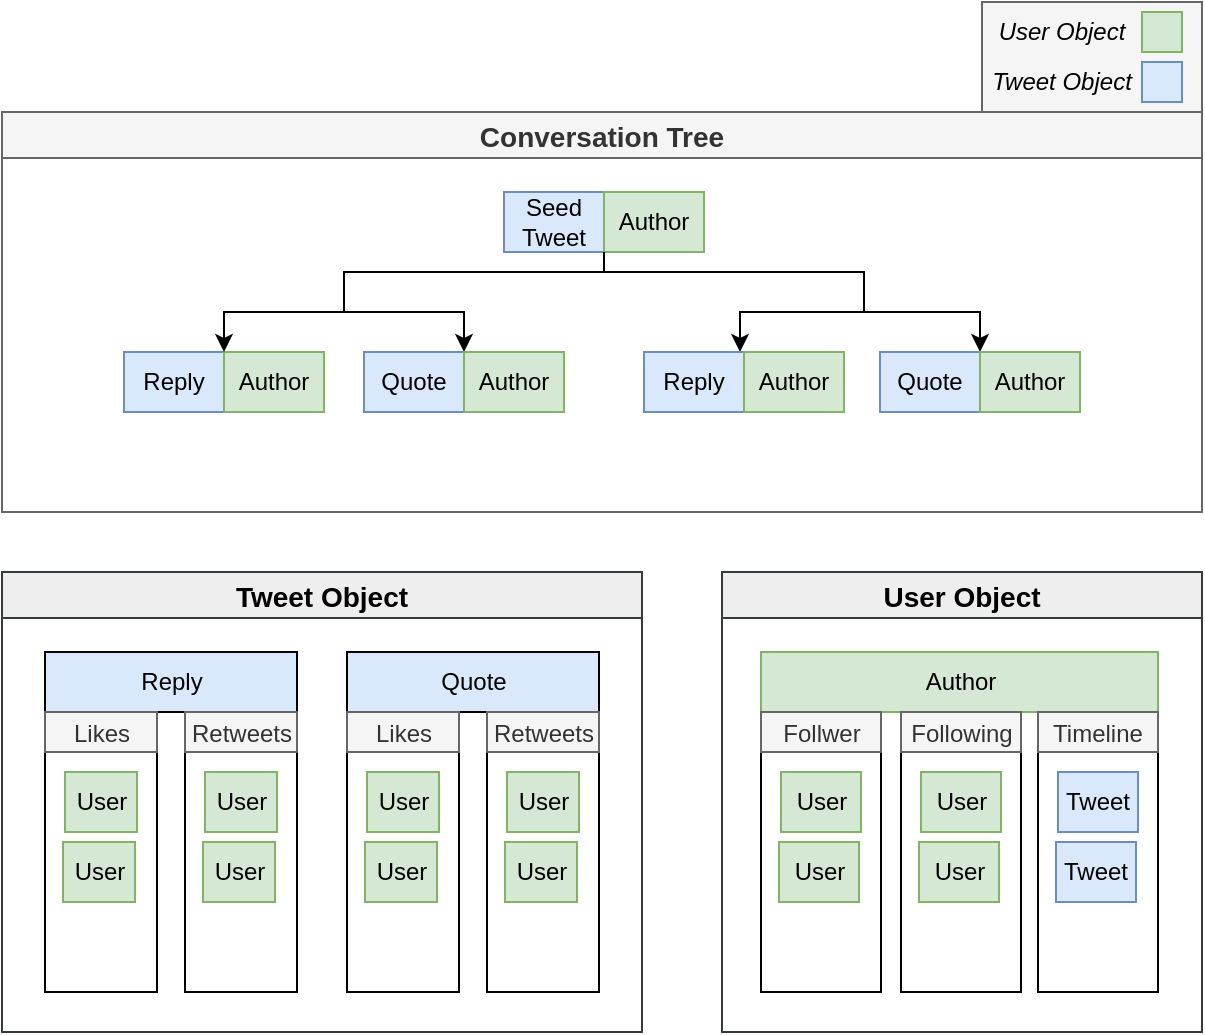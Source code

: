 <mxfile version="15.8.9" type="device"><diagram id="bAGZrHRnJwoaUkOVb1Xw" name="Page-1"><mxGraphModel dx="1185" dy="618" grid="1" gridSize="10" guides="1" tooltips="1" connect="1" arrows="1" fold="1" page="1" pageScale="1" pageWidth="827" pageHeight="1169" math="0" shadow="0"><root><mxCell id="0"/><mxCell id="1" parent="0"/><mxCell id="lz9Q6U1uphm-vGtuMNI4-41" value="Conversation Tree" style="swimlane;fontSize=14;fillColor=#f5f5f5;fontColor=#333333;strokeColor=#666666;" vertex="1" parent="1"><mxGeometry x="40" y="80" width="600" height="200" as="geometry"><mxRectangle x="40" y="80" width="150" height="23" as="alternateBounds"/></mxGeometry></mxCell><mxCell id="lz9Q6U1uphm-vGtuMNI4-123" value="Seed Tweet" style="rounded=0;whiteSpace=wrap;html=1;fillColor=#dae8fc;strokeColor=#6c8ebf;" vertex="1" parent="lz9Q6U1uphm-vGtuMNI4-41"><mxGeometry x="251" y="40" width="50" height="30" as="geometry"/></mxCell><mxCell id="lz9Q6U1uphm-vGtuMNI4-177" value="Author" style="rounded=0;whiteSpace=wrap;html=1;fillColor=#d5e8d4;strokeColor=#82b366;" vertex="1" parent="lz9Q6U1uphm-vGtuMNI4-41"><mxGeometry x="301" y="40" width="50" height="30" as="geometry"/></mxCell><mxCell id="lz9Q6U1uphm-vGtuMNI4-225" value="Reply" style="rounded=0;whiteSpace=wrap;html=1;fillColor=#dae8fc;strokeColor=#6c8ebf;" vertex="1" parent="lz9Q6U1uphm-vGtuMNI4-41"><mxGeometry x="61" y="120" width="50" height="30" as="geometry"/></mxCell><mxCell id="lz9Q6U1uphm-vGtuMNI4-226" value="Author" style="rounded=0;whiteSpace=wrap;html=1;fillColor=#d5e8d4;strokeColor=#82b366;" vertex="1" parent="lz9Q6U1uphm-vGtuMNI4-41"><mxGeometry x="111" y="120" width="50" height="30" as="geometry"/></mxCell><mxCell id="lz9Q6U1uphm-vGtuMNI4-227" value="Quote" style="rounded=0;whiteSpace=wrap;html=1;fillColor=#dae8fc;strokeColor=#6c8ebf;" vertex="1" parent="lz9Q6U1uphm-vGtuMNI4-41"><mxGeometry x="181" y="120" width="50" height="30" as="geometry"/></mxCell><mxCell id="lz9Q6U1uphm-vGtuMNI4-235" style="edgeStyle=orthogonalEdgeStyle;rounded=0;orthogonalLoop=1;jettySize=auto;html=1;exitX=0;exitY=0;exitDx=0;exitDy=0;entryX=0;entryY=0;entryDx=0;entryDy=0;fontSize=14;endArrow=classic;endFill=1;startArrow=classic;startFill=1;" edge="1" parent="lz9Q6U1uphm-vGtuMNI4-41" source="lz9Q6U1uphm-vGtuMNI4-228" target="lz9Q6U1uphm-vGtuMNI4-226"><mxGeometry relative="1" as="geometry"/></mxCell><mxCell id="lz9Q6U1uphm-vGtuMNI4-228" value="Author" style="rounded=0;whiteSpace=wrap;html=1;fillColor=#d5e8d4;strokeColor=#82b366;" vertex="1" parent="lz9Q6U1uphm-vGtuMNI4-41"><mxGeometry x="231" y="120" width="50" height="30" as="geometry"/></mxCell><mxCell id="lz9Q6U1uphm-vGtuMNI4-238" value="Quote" style="rounded=0;whiteSpace=wrap;html=1;fillColor=#dae8fc;strokeColor=#6c8ebf;" vertex="1" parent="lz9Q6U1uphm-vGtuMNI4-41"><mxGeometry x="439" y="120" width="50" height="30" as="geometry"/></mxCell><mxCell id="lz9Q6U1uphm-vGtuMNI4-239" style="edgeStyle=orthogonalEdgeStyle;rounded=0;orthogonalLoop=1;jettySize=auto;html=1;exitX=0;exitY=0;exitDx=0;exitDy=0;entryX=0;entryY=0;entryDx=0;entryDy=0;fontSize=14;endArrow=classic;endFill=1;startArrow=classic;startFill=1;" edge="1" parent="lz9Q6U1uphm-vGtuMNI4-41" source="lz9Q6U1uphm-vGtuMNI4-240"><mxGeometry relative="1" as="geometry"><mxPoint x="369" y="120" as="targetPoint"/><Array as="points"><mxPoint x="489" y="100"/><mxPoint x="369" y="100"/></Array></mxGeometry></mxCell><mxCell id="lz9Q6U1uphm-vGtuMNI4-240" value="Author" style="rounded=0;whiteSpace=wrap;html=1;fillColor=#d5e8d4;strokeColor=#82b366;" vertex="1" parent="lz9Q6U1uphm-vGtuMNI4-41"><mxGeometry x="489" y="120" width="50" height="30" as="geometry"/></mxCell><mxCell id="lz9Q6U1uphm-vGtuMNI4-243" value="Reply" style="rounded=0;whiteSpace=wrap;html=1;fillColor=#dae8fc;strokeColor=#6c8ebf;" vertex="1" parent="lz9Q6U1uphm-vGtuMNI4-41"><mxGeometry x="321" y="120" width="50" height="30" as="geometry"/></mxCell><mxCell id="lz9Q6U1uphm-vGtuMNI4-244" value="Author" style="rounded=0;whiteSpace=wrap;html=1;fillColor=#d5e8d4;strokeColor=#82b366;" vertex="1" parent="lz9Q6U1uphm-vGtuMNI4-41"><mxGeometry x="371" y="120" width="50" height="30" as="geometry"/></mxCell><mxCell id="lz9Q6U1uphm-vGtuMNI4-245" value="" style="shape=image;html=1;verticalAlign=top;verticalLabelPosition=bottom;labelBackgroundColor=#ffffff;imageAspect=0;aspect=fixed;image=https://cdn2.iconfinder.com/data/icons/essential-web-5/50/more-dot-tripple-many-detail-128.png;fontSize=14;rotation=90;" vertex="1" parent="lz9Q6U1uphm-vGtuMNI4-41"><mxGeometry x="101" y="160" width="20" height="20" as="geometry"/></mxCell><mxCell id="lz9Q6U1uphm-vGtuMNI4-246" value="" style="shape=image;html=1;verticalAlign=top;verticalLabelPosition=bottom;labelBackgroundColor=#ffffff;imageAspect=0;aspect=fixed;image=https://cdn2.iconfinder.com/data/icons/essential-web-5/50/more-dot-tripple-many-detail-128.png;fontSize=14;rotation=90;" vertex="1" parent="lz9Q6U1uphm-vGtuMNI4-41"><mxGeometry x="221" y="160" width="20" height="20" as="geometry"/></mxCell><mxCell id="lz9Q6U1uphm-vGtuMNI4-247" value="" style="shape=image;html=1;verticalAlign=top;verticalLabelPosition=bottom;labelBackgroundColor=#ffffff;imageAspect=0;aspect=fixed;image=https://cdn2.iconfinder.com/data/icons/essential-web-5/50/more-dot-tripple-many-detail-128.png;fontSize=14;rotation=90;" vertex="1" parent="lz9Q6U1uphm-vGtuMNI4-41"><mxGeometry x="361" y="160" width="20" height="20" as="geometry"/></mxCell><mxCell id="lz9Q6U1uphm-vGtuMNI4-248" value="" style="shape=image;html=1;verticalAlign=top;verticalLabelPosition=bottom;labelBackgroundColor=#ffffff;imageAspect=0;aspect=fixed;image=https://cdn2.iconfinder.com/data/icons/essential-web-5/50/more-dot-tripple-many-detail-128.png;fontSize=14;rotation=90;" vertex="1" parent="lz9Q6U1uphm-vGtuMNI4-41"><mxGeometry x="481" y="160" width="20" height="20" as="geometry"/></mxCell><mxCell id="lz9Q6U1uphm-vGtuMNI4-141" value="" style="rounded=0;whiteSpace=wrap;html=1;fillColor=#f5f5f5;fontColor=#333333;strokeColor=#666666;" vertex="1" parent="1"><mxGeometry x="530" y="25" width="110" height="55" as="geometry"/></mxCell><mxCell id="lz9Q6U1uphm-vGtuMNI4-142" value="" style="rounded=0;whiteSpace=wrap;html=1;fillColor=#d5e8d4;strokeColor=#82b366;" vertex="1" parent="1"><mxGeometry x="610" y="30" width="20" height="20" as="geometry"/></mxCell><mxCell id="lz9Q6U1uphm-vGtuMNI4-143" value="&lt;i&gt;User Object&lt;/i&gt;" style="text;html=1;strokeColor=none;fillColor=none;align=center;verticalAlign=middle;whiteSpace=wrap;rounded=0;" vertex="1" parent="1"><mxGeometry x="530" y="25" width="80" height="30" as="geometry"/></mxCell><mxCell id="lz9Q6U1uphm-vGtuMNI4-144" value="" style="rounded=0;whiteSpace=wrap;html=1;fillColor=#dae8fc;strokeColor=#6c8ebf;" vertex="1" parent="1"><mxGeometry x="610" y="55" width="20" height="20" as="geometry"/></mxCell><mxCell id="lz9Q6U1uphm-vGtuMNI4-145" value="&lt;i&gt;Tweet Object&lt;/i&gt;" style="text;html=1;strokeColor=none;fillColor=none;align=center;verticalAlign=middle;whiteSpace=wrap;rounded=0;" vertex="1" parent="1"><mxGeometry x="530" y="50" width="80" height="30" as="geometry"/></mxCell><mxCell id="lz9Q6U1uphm-vGtuMNI4-185" value="Tweet Object" style="swimlane;fontSize=14;fillColor=#eeeeee;strokeColor=#36393d;startSize=23;" vertex="1" parent="1"><mxGeometry x="40" y="310" width="320" height="230" as="geometry"><mxRectangle x="40" y="80" width="150" height="23" as="alternateBounds"/></mxGeometry></mxCell><mxCell id="lz9Q6U1uphm-vGtuMNI4-251" value="Reply" style="rounded=0;whiteSpace=wrap;html=1;fillColor=#dae8fc;strokeColor=#000000;" vertex="1" parent="lz9Q6U1uphm-vGtuMNI4-185"><mxGeometry x="21.5" y="40" width="126" height="30" as="geometry"/></mxCell><mxCell id="lz9Q6U1uphm-vGtuMNI4-252" value="Liker" style="rounded=0;whiteSpace=wrap;html=1;fillColor=#d5e8d4;strokeColor=#82b366;" vertex="1" parent="lz9Q6U1uphm-vGtuMNI4-185"><mxGeometry x="27.5" y="110" width="50" height="30" as="geometry"/></mxCell><mxCell id="lz9Q6U1uphm-vGtuMNI4-253" value="" style="rounded=0;whiteSpace=wrap;html=1;fontSize=14;" vertex="1" parent="lz9Q6U1uphm-vGtuMNI4-185"><mxGeometry x="21.5" y="70" width="56" height="140" as="geometry"/></mxCell><mxCell id="lz9Q6U1uphm-vGtuMNI4-256" value="User" style="rounded=0;whiteSpace=wrap;html=1;fillColor=#d5e8d4;strokeColor=#82b366;" vertex="1" parent="lz9Q6U1uphm-vGtuMNI4-185"><mxGeometry x="31.5" y="100" width="36" height="30" as="geometry"/></mxCell><mxCell id="lz9Q6U1uphm-vGtuMNI4-280" value="User" style="rounded=0;whiteSpace=wrap;html=1;fillColor=#d5e8d4;strokeColor=#82b366;" vertex="1" parent="lz9Q6U1uphm-vGtuMNI4-185"><mxGeometry x="30.5" y="135" width="36" height="30" as="geometry"/></mxCell><mxCell id="lz9Q6U1uphm-vGtuMNI4-281" value="" style="shape=image;html=1;verticalAlign=top;verticalLabelPosition=bottom;labelBackgroundColor=#ffffff;imageAspect=0;aspect=fixed;image=https://cdn2.iconfinder.com/data/icons/essential-web-5/50/more-dot-tripple-many-detail-128.png;fontSize=14;rotation=90;" vertex="1" parent="lz9Q6U1uphm-vGtuMNI4-185"><mxGeometry x="38.5" y="170" width="20" height="20" as="geometry"/></mxCell><mxCell id="lz9Q6U1uphm-vGtuMNI4-287" value="&lt;font style=&quot;font-size: 12px&quot;&gt;Likes&lt;/font&gt;" style="rounded=0;whiteSpace=wrap;html=1;fontSize=14;fillColor=#f5f5f5;fontColor=#333333;strokeColor=#666666;" vertex="1" parent="lz9Q6U1uphm-vGtuMNI4-185"><mxGeometry x="21.5" y="70" width="56" height="20" as="geometry"/></mxCell><mxCell id="lz9Q6U1uphm-vGtuMNI4-289" value="" style="rounded=0;whiteSpace=wrap;html=1;fontSize=14;" vertex="1" parent="lz9Q6U1uphm-vGtuMNI4-185"><mxGeometry x="91.5" y="70" width="56" height="140" as="geometry"/></mxCell><mxCell id="lz9Q6U1uphm-vGtuMNI4-290" value="User" style="rounded=0;whiteSpace=wrap;html=1;fillColor=#d5e8d4;strokeColor=#82b366;" vertex="1" parent="lz9Q6U1uphm-vGtuMNI4-185"><mxGeometry x="101.5" y="100" width="36" height="30" as="geometry"/></mxCell><mxCell id="lz9Q6U1uphm-vGtuMNI4-291" value="User" style="rounded=0;whiteSpace=wrap;html=1;fillColor=#d5e8d4;strokeColor=#82b366;" vertex="1" parent="lz9Q6U1uphm-vGtuMNI4-185"><mxGeometry x="100.5" y="135" width="36" height="30" as="geometry"/></mxCell><mxCell id="lz9Q6U1uphm-vGtuMNI4-292" value="&lt;font style=&quot;font-size: 12px&quot;&gt;Retweets&lt;/font&gt;" style="rounded=0;whiteSpace=wrap;html=1;fontSize=14;fillColor=#f5f5f5;fontColor=#333333;strokeColor=#666666;" vertex="1" parent="lz9Q6U1uphm-vGtuMNI4-185"><mxGeometry x="91.5" y="70" width="56" height="20" as="geometry"/></mxCell><mxCell id="lz9Q6U1uphm-vGtuMNI4-293" value="" style="shape=image;html=1;verticalAlign=top;verticalLabelPosition=bottom;labelBackgroundColor=#ffffff;imageAspect=0;aspect=fixed;image=https://cdn2.iconfinder.com/data/icons/essential-web-5/50/more-dot-tripple-many-detail-128.png;fontSize=14;rotation=90;" vertex="1" parent="lz9Q6U1uphm-vGtuMNI4-185"><mxGeometry x="109.5" y="170" width="20" height="20" as="geometry"/></mxCell><mxCell id="lz9Q6U1uphm-vGtuMNI4-294" value="Quote" style="rounded=0;whiteSpace=wrap;html=1;fillColor=#dae8fc;strokeColor=#000000;" vertex="1" parent="lz9Q6U1uphm-vGtuMNI4-185"><mxGeometry x="172.5" y="40" width="126" height="30" as="geometry"/></mxCell><mxCell id="lz9Q6U1uphm-vGtuMNI4-295" value="Liker" style="rounded=0;whiteSpace=wrap;html=1;fillColor=#d5e8d4;strokeColor=#82b366;" vertex="1" parent="lz9Q6U1uphm-vGtuMNI4-185"><mxGeometry x="178.5" y="110" width="50" height="30" as="geometry"/></mxCell><mxCell id="lz9Q6U1uphm-vGtuMNI4-296" value="" style="rounded=0;whiteSpace=wrap;html=1;fontSize=14;" vertex="1" parent="lz9Q6U1uphm-vGtuMNI4-185"><mxGeometry x="172.5" y="70" width="56" height="140" as="geometry"/></mxCell><mxCell id="lz9Q6U1uphm-vGtuMNI4-297" value="User" style="rounded=0;whiteSpace=wrap;html=1;fillColor=#d5e8d4;strokeColor=#82b366;" vertex="1" parent="lz9Q6U1uphm-vGtuMNI4-185"><mxGeometry x="182.5" y="100" width="36" height="30" as="geometry"/></mxCell><mxCell id="lz9Q6U1uphm-vGtuMNI4-298" value="User" style="rounded=0;whiteSpace=wrap;html=1;fillColor=#d5e8d4;strokeColor=#82b366;" vertex="1" parent="lz9Q6U1uphm-vGtuMNI4-185"><mxGeometry x="181.5" y="135" width="36" height="30" as="geometry"/></mxCell><mxCell id="lz9Q6U1uphm-vGtuMNI4-299" value="" style="shape=image;html=1;verticalAlign=top;verticalLabelPosition=bottom;labelBackgroundColor=#ffffff;imageAspect=0;aspect=fixed;image=https://cdn2.iconfinder.com/data/icons/essential-web-5/50/more-dot-tripple-many-detail-128.png;fontSize=14;rotation=90;" vertex="1" parent="lz9Q6U1uphm-vGtuMNI4-185"><mxGeometry x="189.5" y="170" width="20" height="20" as="geometry"/></mxCell><mxCell id="lz9Q6U1uphm-vGtuMNI4-300" value="&lt;font style=&quot;font-size: 12px&quot;&gt;Likes&lt;/font&gt;" style="rounded=0;whiteSpace=wrap;html=1;fontSize=14;fillColor=#f5f5f5;fontColor=#333333;strokeColor=#666666;" vertex="1" parent="lz9Q6U1uphm-vGtuMNI4-185"><mxGeometry x="172.5" y="70" width="56" height="20" as="geometry"/></mxCell><mxCell id="lz9Q6U1uphm-vGtuMNI4-301" value="" style="rounded=0;whiteSpace=wrap;html=1;fontSize=14;" vertex="1" parent="lz9Q6U1uphm-vGtuMNI4-185"><mxGeometry x="242.5" y="70" width="56" height="140" as="geometry"/></mxCell><mxCell id="lz9Q6U1uphm-vGtuMNI4-302" value="User" style="rounded=0;whiteSpace=wrap;html=1;fillColor=#d5e8d4;strokeColor=#82b366;" vertex="1" parent="lz9Q6U1uphm-vGtuMNI4-185"><mxGeometry x="252.5" y="100" width="36" height="30" as="geometry"/></mxCell><mxCell id="lz9Q6U1uphm-vGtuMNI4-303" value="User" style="rounded=0;whiteSpace=wrap;html=1;fillColor=#d5e8d4;strokeColor=#82b366;" vertex="1" parent="lz9Q6U1uphm-vGtuMNI4-185"><mxGeometry x="251.5" y="135" width="36" height="30" as="geometry"/></mxCell><mxCell id="lz9Q6U1uphm-vGtuMNI4-304" value="&lt;font style=&quot;font-size: 12px&quot;&gt;Retweets&lt;/font&gt;" style="rounded=0;whiteSpace=wrap;html=1;fontSize=14;fillColor=#f5f5f5;fontColor=#333333;strokeColor=#666666;" vertex="1" parent="lz9Q6U1uphm-vGtuMNI4-185"><mxGeometry x="242.5" y="70" width="56" height="20" as="geometry"/></mxCell><mxCell id="lz9Q6U1uphm-vGtuMNI4-305" value="" style="shape=image;html=1;verticalAlign=top;verticalLabelPosition=bottom;labelBackgroundColor=#ffffff;imageAspect=0;aspect=fixed;image=https://cdn2.iconfinder.com/data/icons/essential-web-5/50/more-dot-tripple-many-detail-128.png;fontSize=14;rotation=90;" vertex="1" parent="lz9Q6U1uphm-vGtuMNI4-185"><mxGeometry x="260.5" y="170" width="20" height="20" as="geometry"/></mxCell><mxCell id="lz9Q6U1uphm-vGtuMNI4-236" style="edgeStyle=orthogonalEdgeStyle;rounded=0;orthogonalLoop=1;jettySize=auto;html=1;exitX=0;exitY=1;exitDx=0;exitDy=0;fontSize=14;endArrow=none;endFill=0;" edge="1" parent="1" source="lz9Q6U1uphm-vGtuMNI4-177"><mxGeometry relative="1" as="geometry"><mxPoint x="211" y="180" as="targetPoint"/><Array as="points"><mxPoint x="341" y="160"/><mxPoint x="211" y="160"/></Array></mxGeometry></mxCell><mxCell id="lz9Q6U1uphm-vGtuMNI4-242" style="edgeStyle=orthogonalEdgeStyle;rounded=0;orthogonalLoop=1;jettySize=auto;html=1;exitX=0;exitY=1;exitDx=0;exitDy=0;fontSize=14;startArrow=none;startFill=0;endArrow=none;endFill=0;" edge="1" parent="1" source="lz9Q6U1uphm-vGtuMNI4-177"><mxGeometry relative="1" as="geometry"><mxPoint x="431" y="180" as="targetPoint"/><Array as="points"><mxPoint x="341" y="160"/><mxPoint x="471" y="160"/><mxPoint x="471" y="180"/></Array></mxGeometry></mxCell><mxCell id="lz9Q6U1uphm-vGtuMNI4-307" value="User Object" style="swimlane;fontSize=14;fillColor=#eeeeee;strokeColor=#36393d;" vertex="1" parent="1"><mxGeometry x="400" y="310" width="240" height="230" as="geometry"><mxRectangle x="40" y="80" width="150" height="23" as="alternateBounds"/></mxGeometry></mxCell><mxCell id="lz9Q6U1uphm-vGtuMNI4-308" value="Author" style="rounded=0;whiteSpace=wrap;html=1;fillColor=#d5e8d4;strokeColor=#82b366;" vertex="1" parent="lz9Q6U1uphm-vGtuMNI4-307"><mxGeometry x="19.5" y="40" width="198.5" height="30" as="geometry"/></mxCell><mxCell id="lz9Q6U1uphm-vGtuMNI4-309" value="Liker" style="rounded=0;whiteSpace=wrap;html=1;fillColor=#d5e8d4;strokeColor=#82b366;" vertex="1" parent="lz9Q6U1uphm-vGtuMNI4-307"><mxGeometry x="25.5" y="110" width="50" height="30" as="geometry"/></mxCell><mxCell id="lz9Q6U1uphm-vGtuMNI4-310" value="" style="rounded=0;whiteSpace=wrap;html=1;fontSize=14;" vertex="1" parent="lz9Q6U1uphm-vGtuMNI4-307"><mxGeometry x="19.5" y="70" width="60" height="140" as="geometry"/></mxCell><mxCell id="lz9Q6U1uphm-vGtuMNI4-311" value="User" style="rounded=0;whiteSpace=wrap;html=1;fillColor=#d5e8d4;strokeColor=#82b366;" vertex="1" parent="lz9Q6U1uphm-vGtuMNI4-307"><mxGeometry x="29.5" y="100" width="40" height="30" as="geometry"/></mxCell><mxCell id="lz9Q6U1uphm-vGtuMNI4-312" value="User" style="rounded=0;whiteSpace=wrap;html=1;fillColor=#d5e8d4;strokeColor=#82b366;" vertex="1" parent="lz9Q6U1uphm-vGtuMNI4-307"><mxGeometry x="28.5" y="135" width="40" height="30" as="geometry"/></mxCell><mxCell id="lz9Q6U1uphm-vGtuMNI4-313" value="" style="shape=image;html=1;verticalAlign=top;verticalLabelPosition=bottom;labelBackgroundColor=#ffffff;imageAspect=0;aspect=fixed;image=https://cdn2.iconfinder.com/data/icons/essential-web-5/50/more-dot-tripple-many-detail-128.png;fontSize=14;rotation=90;" vertex="1" parent="lz9Q6U1uphm-vGtuMNI4-307"><mxGeometry x="39.5" y="170" width="20" height="20" as="geometry"/></mxCell><mxCell id="lz9Q6U1uphm-vGtuMNI4-314" value="&lt;font style=&quot;font-size: 12px&quot;&gt;Follwer&lt;/font&gt;" style="rounded=0;whiteSpace=wrap;html=1;fontSize=14;fillColor=#f5f5f5;fontColor=#333333;strokeColor=#666666;" vertex="1" parent="lz9Q6U1uphm-vGtuMNI4-307"><mxGeometry x="19.5" y="70" width="60" height="20" as="geometry"/></mxCell><mxCell id="lz9Q6U1uphm-vGtuMNI4-315" value="" style="rounded=0;whiteSpace=wrap;html=1;fontSize=14;" vertex="1" parent="lz9Q6U1uphm-vGtuMNI4-307"><mxGeometry x="89.5" y="70" width="60" height="140" as="geometry"/></mxCell><mxCell id="lz9Q6U1uphm-vGtuMNI4-316" value="User" style="rounded=0;whiteSpace=wrap;html=1;fillColor=#d5e8d4;strokeColor=#82b366;" vertex="1" parent="lz9Q6U1uphm-vGtuMNI4-307"><mxGeometry x="99.5" y="100" width="40" height="30" as="geometry"/></mxCell><mxCell id="lz9Q6U1uphm-vGtuMNI4-317" value="User" style="rounded=0;whiteSpace=wrap;html=1;fillColor=#d5e8d4;strokeColor=#82b366;" vertex="1" parent="lz9Q6U1uphm-vGtuMNI4-307"><mxGeometry x="98.5" y="135" width="40" height="30" as="geometry"/></mxCell><mxCell id="lz9Q6U1uphm-vGtuMNI4-318" value="&lt;font style=&quot;font-size: 12px&quot;&gt;Following&lt;/font&gt;" style="rounded=0;whiteSpace=wrap;html=1;fontSize=14;fillColor=#f5f5f5;fontColor=#333333;strokeColor=#666666;" vertex="1" parent="lz9Q6U1uphm-vGtuMNI4-307"><mxGeometry x="89.5" y="70" width="60" height="20" as="geometry"/></mxCell><mxCell id="lz9Q6U1uphm-vGtuMNI4-319" value="" style="shape=image;html=1;verticalAlign=top;verticalLabelPosition=bottom;labelBackgroundColor=#ffffff;imageAspect=0;aspect=fixed;image=https://cdn2.iconfinder.com/data/icons/essential-web-5/50/more-dot-tripple-many-detail-128.png;fontSize=14;rotation=90;" vertex="1" parent="lz9Q6U1uphm-vGtuMNI4-307"><mxGeometry x="109.5" y="170" width="20" height="20" as="geometry"/></mxCell><mxCell id="lz9Q6U1uphm-vGtuMNI4-332" value="" style="rounded=0;whiteSpace=wrap;html=1;fontSize=14;" vertex="1" parent="lz9Q6U1uphm-vGtuMNI4-307"><mxGeometry x="158" y="70" width="60" height="140" as="geometry"/></mxCell><mxCell id="lz9Q6U1uphm-vGtuMNI4-333" value="Tweet" style="rounded=0;whiteSpace=wrap;html=1;fillColor=#dae8fc;strokeColor=#6c8ebf;" vertex="1" parent="lz9Q6U1uphm-vGtuMNI4-307"><mxGeometry x="168" y="100" width="40" height="30" as="geometry"/></mxCell><mxCell id="lz9Q6U1uphm-vGtuMNI4-334" value="Tweet" style="rounded=0;whiteSpace=wrap;html=1;fillColor=#dae8fc;strokeColor=#6c8ebf;" vertex="1" parent="lz9Q6U1uphm-vGtuMNI4-307"><mxGeometry x="167" y="135" width="40" height="30" as="geometry"/></mxCell><mxCell id="lz9Q6U1uphm-vGtuMNI4-335" value="&lt;font style=&quot;font-size: 12px&quot;&gt;Timeline&lt;/font&gt;" style="rounded=0;whiteSpace=wrap;html=1;fontSize=14;fillColor=#f5f5f5;fontColor=#333333;strokeColor=#666666;" vertex="1" parent="lz9Q6U1uphm-vGtuMNI4-307"><mxGeometry x="158" y="70" width="60" height="20" as="geometry"/></mxCell><mxCell id="lz9Q6U1uphm-vGtuMNI4-336" value="" style="shape=image;html=1;verticalAlign=top;verticalLabelPosition=bottom;labelBackgroundColor=#ffffff;imageAspect=0;aspect=fixed;image=https://cdn2.iconfinder.com/data/icons/essential-web-5/50/more-dot-tripple-many-detail-128.png;fontSize=14;rotation=90;" vertex="1" parent="lz9Q6U1uphm-vGtuMNI4-307"><mxGeometry x="178" y="170" width="20" height="20" as="geometry"/></mxCell></root></mxGraphModel></diagram></mxfile>